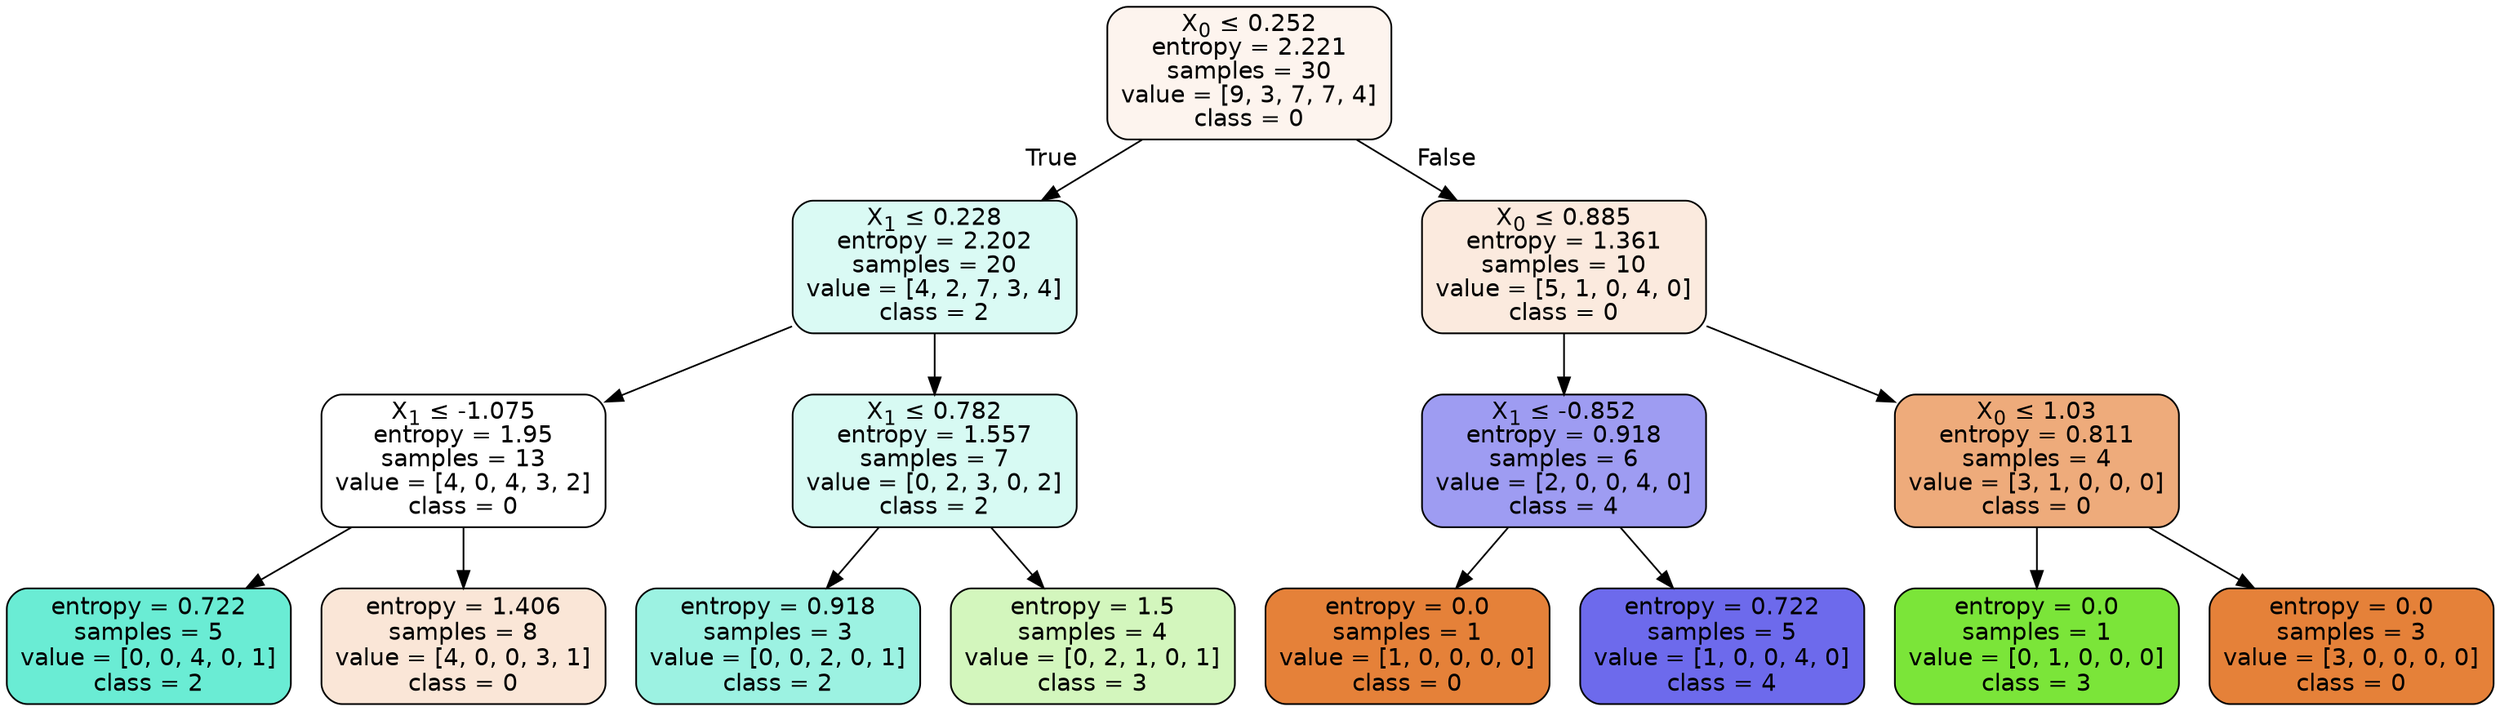 digraph Tree {
node [shape=box, style="filled, rounded", color="black", fontname=helvetica] ;
edge [fontname=helvetica] ;
0 [label=<X<SUB>0</SUB> &le; 0.252<br/>entropy = 2.221<br/>samples = 30<br/>value = [9, 3, 7, 7, 4]<br/>class = 0>, fillcolor="#fdf4ee"] ;
1 [label=<X<SUB>1</SUB> &le; 0.228<br/>entropy = 2.202<br/>samples = 20<br/>value = [4, 2, 7, 3, 4]<br/>class = 2>, fillcolor="#dafaf4"] ;
0 -> 1 [labeldistance=2.5, labelangle=45, headlabel="True"] ;
2 [label=<X<SUB>1</SUB> &le; -1.075<br/>entropy = 1.95<br/>samples = 13<br/>value = [4, 0, 4, 3, 2]<br/>class = 0>, fillcolor="#ffffff"] ;
1 -> 2 ;
3 [label=<entropy = 0.722<br/>samples = 5<br/>value = [0, 0, 4, 0, 1]<br/>class = 2>, fillcolor="#6aecd4"] ;
2 -> 3 ;
4 [label=<entropy = 1.406<br/>samples = 8<br/>value = [4, 0, 0, 3, 1]<br/>class = 0>, fillcolor="#fae6d7"] ;
2 -> 4 ;
5 [label=<X<SUB>1</SUB> &le; 0.782<br/>entropy = 1.557<br/>samples = 7<br/>value = [0, 2, 3, 0, 2]<br/>class = 2>, fillcolor="#d7faf3"] ;
1 -> 5 ;
6 [label=<entropy = 0.918<br/>samples = 3<br/>value = [0, 0, 2, 0, 1]<br/>class = 2>, fillcolor="#9cf2e2"] ;
5 -> 6 ;
7 [label=<entropy = 1.5<br/>samples = 4<br/>value = [0, 2, 1, 0, 1]<br/>class = 3>, fillcolor="#d3f6bd"] ;
5 -> 7 ;
8 [label=<X<SUB>0</SUB> &le; 0.885<br/>entropy = 1.361<br/>samples = 10<br/>value = [5, 1, 0, 4, 0]<br/>class = 0>, fillcolor="#fbeade"] ;
0 -> 8 [labeldistance=2.5, labelangle=-45, headlabel="False"] ;
9 [label=<X<SUB>1</SUB> &le; -0.852<br/>entropy = 0.918<br/>samples = 6<br/>value = [2, 0, 0, 4, 0]<br/>class = 4>, fillcolor="#9e9cf2"] ;
8 -> 9 ;
10 [label=<entropy = 0.0<br/>samples = 1<br/>value = [1, 0, 0, 0, 0]<br/>class = 0>, fillcolor="#e58139"] ;
9 -> 10 ;
11 [label=<entropy = 0.722<br/>samples = 5<br/>value = [1, 0, 0, 4, 0]<br/>class = 4>, fillcolor="#6d6aec"] ;
9 -> 11 ;
12 [label=<X<SUB>0</SUB> &le; 1.03<br/>entropy = 0.811<br/>samples = 4<br/>value = [3, 1, 0, 0, 0]<br/>class = 0>, fillcolor="#eeab7b"] ;
8 -> 12 ;
13 [label=<entropy = 0.0<br/>samples = 1<br/>value = [0, 1, 0, 0, 0]<br/>class = 3>, fillcolor="#7be539"] ;
12 -> 13 ;
14 [label=<entropy = 0.0<br/>samples = 3<br/>value = [3, 0, 0, 0, 0]<br/>class = 0>, fillcolor="#e58139"] ;
12 -> 14 ;
}